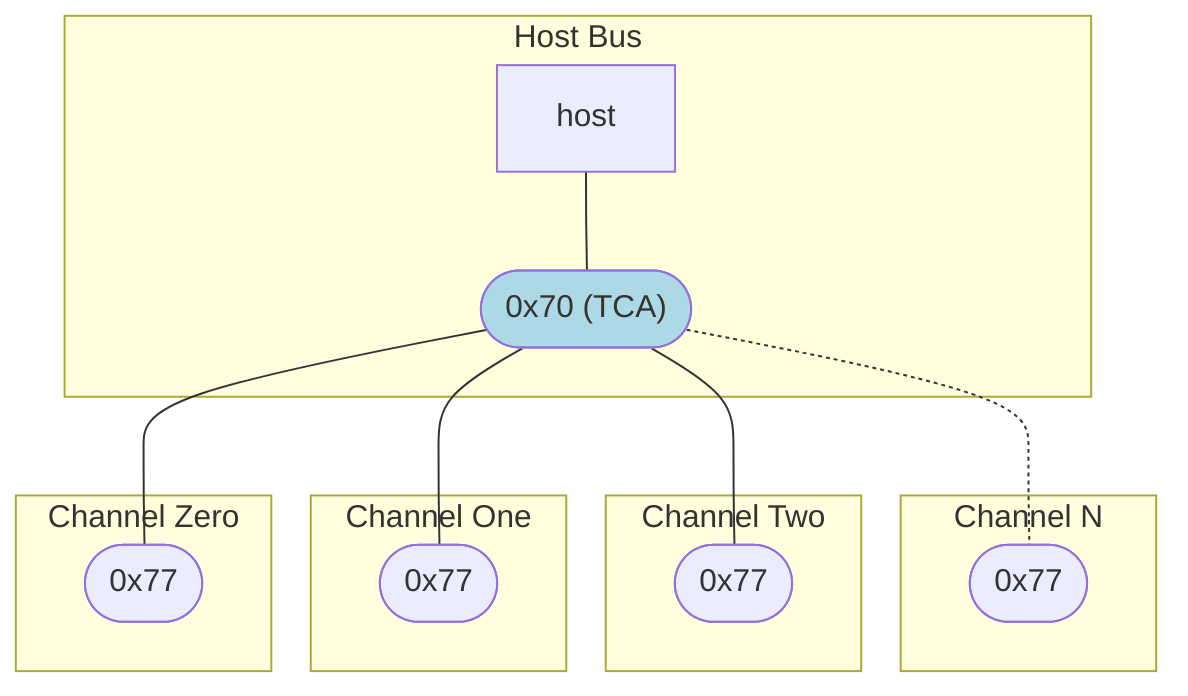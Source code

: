 graph TD
  subgraph Host Bus
    host ---  tca(["0x70 (TCA)"])
  end

  subgraph nth[Channel N]
    tca -.- d([0x77])
  end

  subgraph two[Channel Two]
    tca --- c([0x77])
  end
  subgraph one[Channel One]
    tca --- b([0x77])
  end
  subgraph zero[Channel Zero]
    tca --- a([0x77])
  end

  style tca fill: lightblue